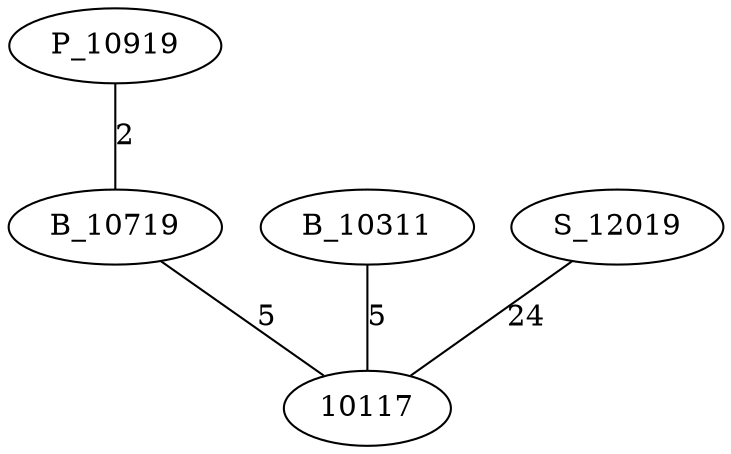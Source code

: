 graph chemin {

	P_10919 -- B_10719 [label=2]
	B_10311 -- 10117 [label=5]
	S_12019 -- 10117 [label=24]
	B_10719 -- 10117 [label=5]

}
